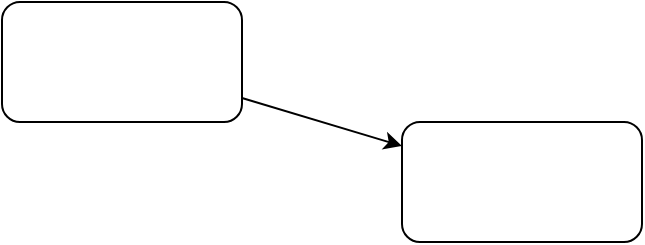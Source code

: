 <mxfile version="20.5.3" type="embed" pages="2"><diagram id="blabetiblou" name="Page-1"><mxGraphModel dx="565" dy="308" grid="1" gridSize="10" guides="1" tooltips="1" connect="1" arrows="1" fold="1" page="1" pageScale="1" pageWidth="850" pageHeight="1100" math="0" shadow="0"><root><mxCell id="0"/><mxCell id="1" parent="0"/><mxCell id="3" value="" style="rounded=1;whiteSpace=wrap;html=1;" vertex="1" parent="1"><mxGeometry x="230" y="130" width="120" height="60" as="geometry"/></mxCell><mxCell id="5" style="rounded=0;orthogonalLoop=1;jettySize=auto;html=1;" edge="1" parent="1" source="4" target="3"><mxGeometry relative="1" as="geometry"/></mxCell><mxCell id="4" value="" style="rounded=1;whiteSpace=wrap;html=1;" vertex="1" parent="1"><mxGeometry x="30" y="70" width="120" height="60" as="geometry"/></mxCell></root></mxGraphModel></diagram><diagram id="blabetiblou" name="Page-2"><mxGraphModel dx="535" dy="212" grid="1" gridSize="10" guides="1" tooltips="1" connect="1" arrows="1" fold="1" page="1" pageScale="1" pageWidth="850" pageHeight="1100" math="0" shadow="0"><root><mxCell id="0"/><mxCell id="1" parent="0"/></root></mxGraphModel></diagram></mxfile>